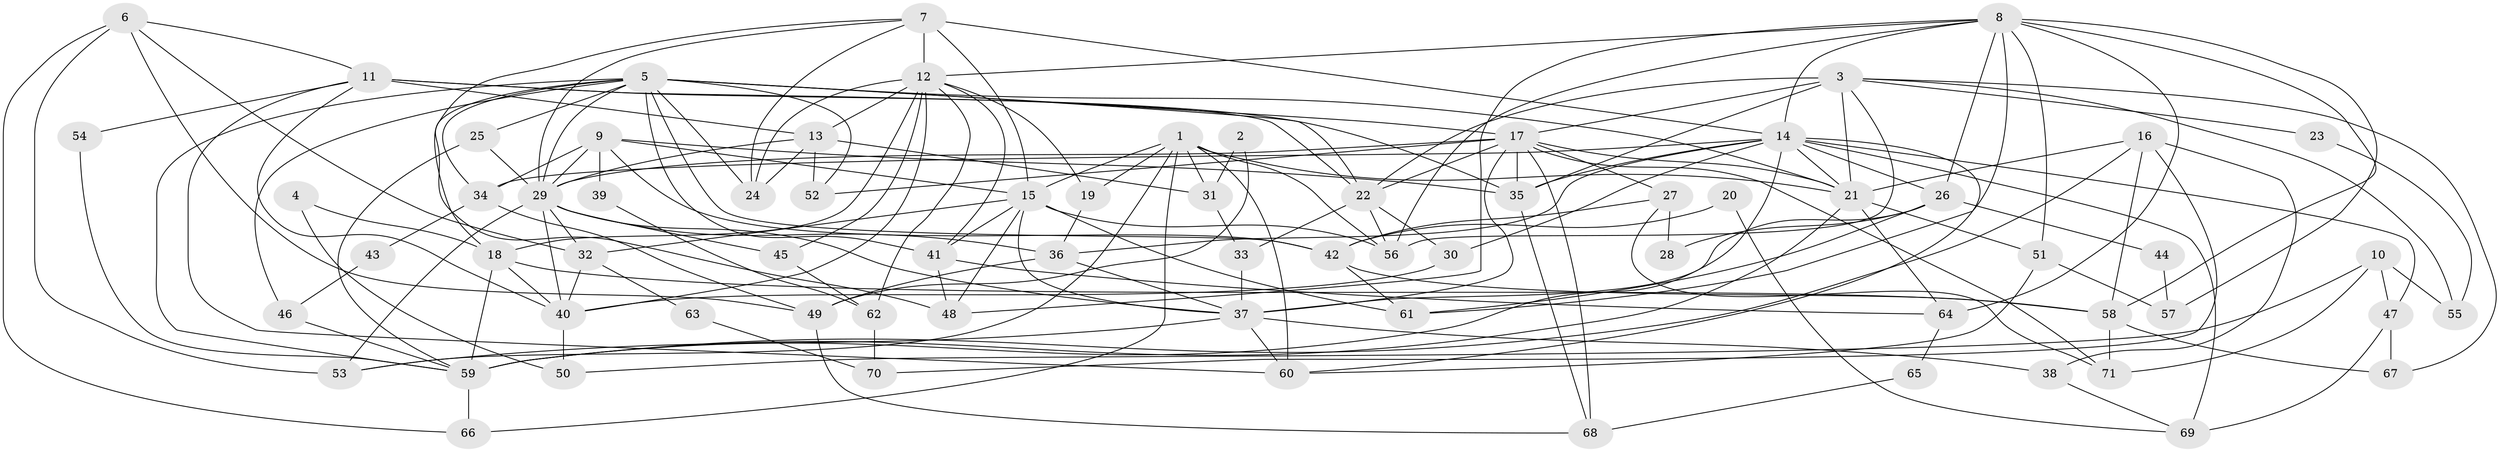 // original degree distribution, {3: 0.2542372881355932, 2: 0.1440677966101695, 5: 0.2033898305084746, 6: 0.1016949152542373, 4: 0.2627118644067797, 7: 0.01694915254237288, 9: 0.01694915254237288}
// Generated by graph-tools (version 1.1) at 2025/51/03/04/25 22:51:12]
// undirected, 71 vertices, 177 edges
graph export_dot {
  node [color=gray90,style=filled];
  1;
  2;
  3;
  4;
  5;
  6;
  7;
  8;
  9;
  10;
  11;
  12;
  13;
  14;
  15;
  16;
  17;
  18;
  19;
  20;
  21;
  22;
  23;
  24;
  25;
  26;
  27;
  28;
  29;
  30;
  31;
  32;
  33;
  34;
  35;
  36;
  37;
  38;
  39;
  40;
  41;
  42;
  43;
  44;
  45;
  46;
  47;
  48;
  49;
  50;
  51;
  52;
  53;
  54;
  55;
  56;
  57;
  58;
  59;
  60;
  61;
  62;
  63;
  64;
  65;
  66;
  67;
  68;
  69;
  70;
  71;
  1 -- 15 [weight=1.0];
  1 -- 19 [weight=1.0];
  1 -- 21 [weight=1.0];
  1 -- 31 [weight=1.0];
  1 -- 53 [weight=1.0];
  1 -- 56 [weight=1.0];
  1 -- 60 [weight=1.0];
  1 -- 66 [weight=1.0];
  2 -- 31 [weight=1.0];
  2 -- 49 [weight=1.0];
  3 -- 17 [weight=2.0];
  3 -- 21 [weight=1.0];
  3 -- 22 [weight=2.0];
  3 -- 23 [weight=1.0];
  3 -- 35 [weight=1.0];
  3 -- 55 [weight=1.0];
  3 -- 56 [weight=1.0];
  3 -- 67 [weight=1.0];
  4 -- 18 [weight=1.0];
  4 -- 50 [weight=1.0];
  5 -- 17 [weight=1.0];
  5 -- 18 [weight=1.0];
  5 -- 21 [weight=1.0];
  5 -- 22 [weight=1.0];
  5 -- 24 [weight=1.0];
  5 -- 25 [weight=1.0];
  5 -- 29 [weight=1.0];
  5 -- 34 [weight=1.0];
  5 -- 41 [weight=1.0];
  5 -- 42 [weight=1.0];
  5 -- 46 [weight=1.0];
  5 -- 52 [weight=1.0];
  5 -- 59 [weight=1.0];
  6 -- 11 [weight=1.0];
  6 -- 32 [weight=1.0];
  6 -- 49 [weight=1.0];
  6 -- 53 [weight=1.0];
  6 -- 66 [weight=1.0];
  7 -- 12 [weight=4.0];
  7 -- 14 [weight=1.0];
  7 -- 15 [weight=1.0];
  7 -- 24 [weight=2.0];
  7 -- 29 [weight=1.0];
  7 -- 48 [weight=1.0];
  8 -- 12 [weight=1.0];
  8 -- 14 [weight=1.0];
  8 -- 26 [weight=1.0];
  8 -- 48 [weight=1.0];
  8 -- 51 [weight=1.0];
  8 -- 56 [weight=1.0];
  8 -- 57 [weight=1.0];
  8 -- 58 [weight=1.0];
  8 -- 61 [weight=1.0];
  8 -- 64 [weight=1.0];
  9 -- 15 [weight=1.0];
  9 -- 29 [weight=1.0];
  9 -- 34 [weight=1.0];
  9 -- 35 [weight=1.0];
  9 -- 39 [weight=1.0];
  9 -- 42 [weight=1.0];
  10 -- 47 [weight=1.0];
  10 -- 50 [weight=1.0];
  10 -- 55 [weight=1.0];
  10 -- 71 [weight=1.0];
  11 -- 13 [weight=2.0];
  11 -- 22 [weight=1.0];
  11 -- 35 [weight=1.0];
  11 -- 40 [weight=1.0];
  11 -- 54 [weight=1.0];
  11 -- 60 [weight=1.0];
  12 -- 13 [weight=1.0];
  12 -- 18 [weight=1.0];
  12 -- 19 [weight=1.0];
  12 -- 24 [weight=1.0];
  12 -- 40 [weight=1.0];
  12 -- 41 [weight=1.0];
  12 -- 45 [weight=1.0];
  12 -- 62 [weight=1.0];
  13 -- 24 [weight=1.0];
  13 -- 29 [weight=1.0];
  13 -- 31 [weight=1.0];
  13 -- 52 [weight=1.0];
  14 -- 21 [weight=1.0];
  14 -- 26 [weight=1.0];
  14 -- 30 [weight=1.0];
  14 -- 34 [weight=1.0];
  14 -- 35 [weight=1.0];
  14 -- 36 [weight=1.0];
  14 -- 47 [weight=1.0];
  14 -- 59 [weight=1.0];
  14 -- 60 [weight=1.0];
  14 -- 69 [weight=1.0];
  15 -- 32 [weight=1.0];
  15 -- 37 [weight=1.0];
  15 -- 41 [weight=1.0];
  15 -- 48 [weight=1.0];
  15 -- 56 [weight=1.0];
  15 -- 61 [weight=1.0];
  16 -- 21 [weight=1.0];
  16 -- 38 [weight=1.0];
  16 -- 58 [weight=1.0];
  16 -- 59 [weight=1.0];
  16 -- 70 [weight=1.0];
  17 -- 21 [weight=1.0];
  17 -- 22 [weight=1.0];
  17 -- 27 [weight=1.0];
  17 -- 29 [weight=2.0];
  17 -- 35 [weight=1.0];
  17 -- 37 [weight=1.0];
  17 -- 52 [weight=1.0];
  17 -- 68 [weight=1.0];
  17 -- 71 [weight=1.0];
  18 -- 40 [weight=1.0];
  18 -- 58 [weight=1.0];
  18 -- 59 [weight=1.0];
  19 -- 36 [weight=1.0];
  20 -- 42 [weight=1.0];
  20 -- 69 [weight=1.0];
  21 -- 51 [weight=1.0];
  21 -- 59 [weight=1.0];
  21 -- 64 [weight=1.0];
  22 -- 30 [weight=1.0];
  22 -- 33 [weight=1.0];
  22 -- 56 [weight=1.0];
  23 -- 55 [weight=1.0];
  25 -- 29 [weight=1.0];
  25 -- 59 [weight=1.0];
  26 -- 28 [weight=1.0];
  26 -- 37 [weight=1.0];
  26 -- 44 [weight=1.0];
  26 -- 61 [weight=1.0];
  27 -- 28 [weight=1.0];
  27 -- 42 [weight=1.0];
  27 -- 71 [weight=1.0];
  29 -- 32 [weight=2.0];
  29 -- 36 [weight=1.0];
  29 -- 37 [weight=1.0];
  29 -- 40 [weight=1.0];
  29 -- 45 [weight=1.0];
  29 -- 53 [weight=1.0];
  30 -- 40 [weight=1.0];
  31 -- 33 [weight=1.0];
  32 -- 40 [weight=1.0];
  32 -- 63 [weight=1.0];
  33 -- 37 [weight=1.0];
  34 -- 43 [weight=1.0];
  34 -- 49 [weight=1.0];
  35 -- 68 [weight=1.0];
  36 -- 37 [weight=1.0];
  36 -- 49 [weight=1.0];
  37 -- 38 [weight=1.0];
  37 -- 53 [weight=1.0];
  37 -- 60 [weight=1.0];
  38 -- 69 [weight=1.0];
  39 -- 62 [weight=1.0];
  40 -- 50 [weight=1.0];
  41 -- 48 [weight=1.0];
  41 -- 64 [weight=1.0];
  42 -- 58 [weight=1.0];
  42 -- 61 [weight=1.0];
  43 -- 46 [weight=1.0];
  44 -- 57 [weight=1.0];
  45 -- 62 [weight=1.0];
  46 -- 59 [weight=1.0];
  47 -- 67 [weight=1.0];
  47 -- 69 [weight=1.0];
  49 -- 68 [weight=1.0];
  51 -- 57 [weight=1.0];
  51 -- 60 [weight=1.0];
  54 -- 59 [weight=1.0];
  58 -- 67 [weight=1.0];
  58 -- 71 [weight=1.0];
  59 -- 66 [weight=1.0];
  62 -- 70 [weight=1.0];
  63 -- 70 [weight=1.0];
  64 -- 65 [weight=1.0];
  65 -- 68 [weight=1.0];
}
